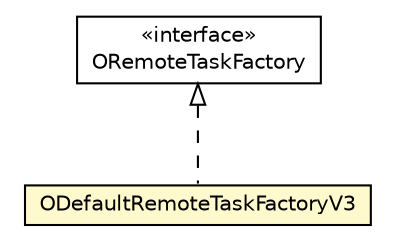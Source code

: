 #!/usr/local/bin/dot
#
# Class diagram 
# Generated by UMLGraph version R5_6-24-gf6e263 (http://www.umlgraph.org/)
#

digraph G {
	edge [fontname="Helvetica",fontsize=10,labelfontname="Helvetica",labelfontsize=10];
	node [fontname="Helvetica",fontsize=10,shape=plaintext];
	nodesep=0.25;
	ranksep=0.5;
	// com.orientechnologies.orient.server.distributed.ORemoteTaskFactory
	c2842419 [label=<<table title="com.orientechnologies.orient.server.distributed.ORemoteTaskFactory" border="0" cellborder="1" cellspacing="0" cellpadding="2" port="p" href="../../ORemoteTaskFactory.html">
		<tr><td><table border="0" cellspacing="0" cellpadding="1">
<tr><td align="center" balign="center"> &#171;interface&#187; </td></tr>
<tr><td align="center" balign="center"> ORemoteTaskFactory </td></tr>
		</table></td></tr>
		</table>>, URL="../../ORemoteTaskFactory.html", fontname="Helvetica", fontcolor="black", fontsize=10.0];
	// com.orientechnologies.orient.server.distributed.impl.task.ODefaultRemoteTaskFactoryV3
	c2842736 [label=<<table title="com.orientechnologies.orient.server.distributed.impl.task.ODefaultRemoteTaskFactoryV3" border="0" cellborder="1" cellspacing="0" cellpadding="2" port="p" bgcolor="lemonChiffon" href="./ODefaultRemoteTaskFactoryV3.html">
		<tr><td><table border="0" cellspacing="0" cellpadding="1">
<tr><td align="center" balign="center"> ODefaultRemoteTaskFactoryV3 </td></tr>
		</table></td></tr>
		</table>>, URL="./ODefaultRemoteTaskFactoryV3.html", fontname="Helvetica", fontcolor="black", fontsize=10.0];
	//com.orientechnologies.orient.server.distributed.impl.task.ODefaultRemoteTaskFactoryV3 implements com.orientechnologies.orient.server.distributed.ORemoteTaskFactory
	c2842419:p -> c2842736:p [dir=back,arrowtail=empty,style=dashed];
}

